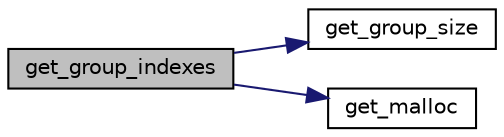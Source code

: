 digraph "get_group_indexes"
{
 // LATEX_PDF_SIZE
  edge [fontname="Helvetica",fontsize="10",labelfontname="Helvetica",labelfontsize="10"];
  node [fontname="Helvetica",fontsize="10",shape=record];
  rankdir="LR";
  Node1 [label="get_group_indexes",height=0.2,width=0.4,color="black", fillcolor="grey75", style="filled", fontcolor="black",tooltip="Gets the indexes (0-based, from the start of the linked list in the SimData) of each member of the gr..."];
  Node1 -> Node2 [color="midnightblue",fontsize="10",style="solid",fontname="Helvetica"];
  Node2 [label="get_group_size",height=0.2,width=0.4,color="black", fillcolor="white", style="filled",URL="$group__getters.html#gad6d2b66296cd80f5bfe303e06de7935c",tooltip="Function to count the number of genotypes that currently belong to the specified group."];
  Node1 -> Node3 [color="midnightblue",fontsize="10",style="solid",fontname="Helvetica"];
  Node3 [label="get_malloc",height=0.2,width=0.4,color="black", fillcolor="white", style="filled",URL="$group__supporters.html#ga08d9e7703e6779d2122baa4309fca0ab",tooltip="Replace calls to malloc direct with this function, which errors and exits with status 2 if memory all..."];
}
